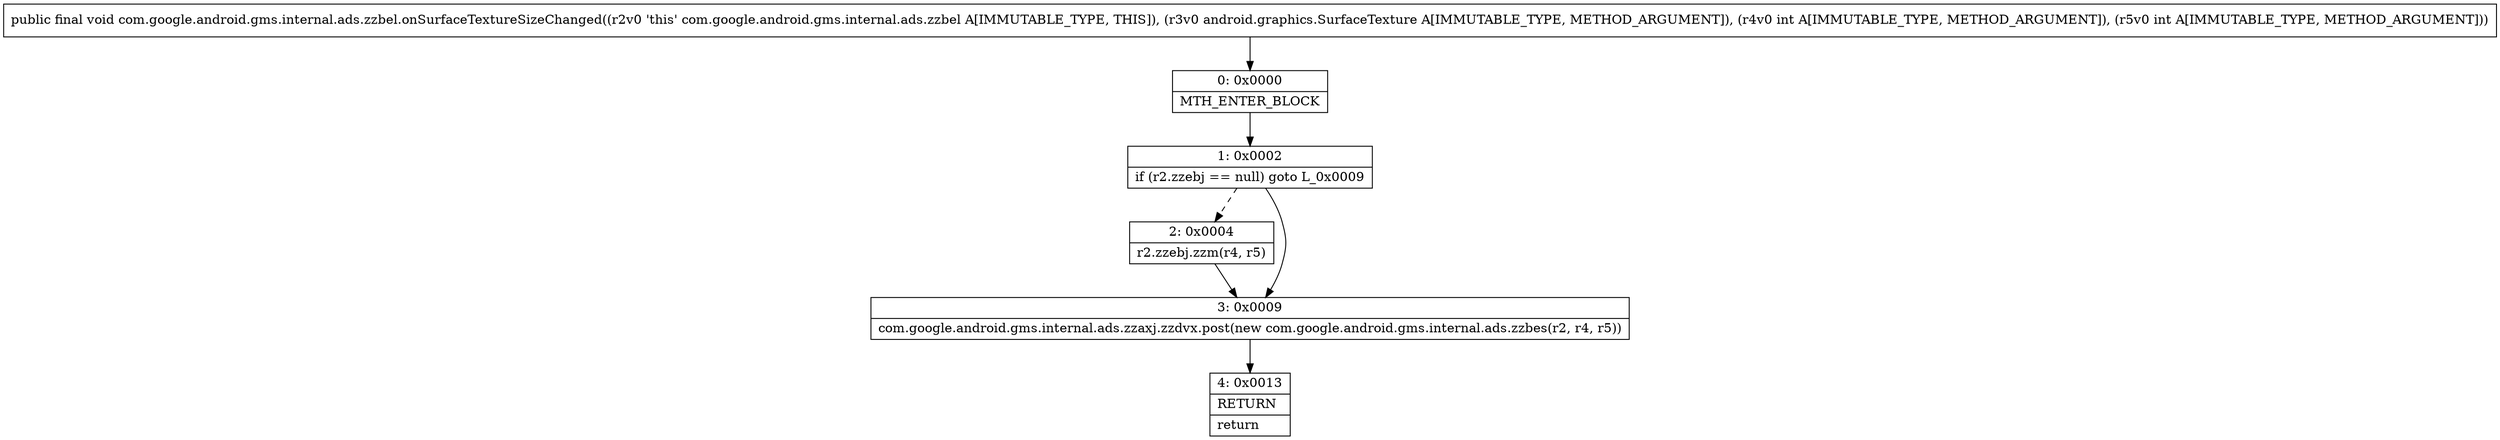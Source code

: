digraph "CFG forcom.google.android.gms.internal.ads.zzbel.onSurfaceTextureSizeChanged(Landroid\/graphics\/SurfaceTexture;II)V" {
Node_0 [shape=record,label="{0\:\ 0x0000|MTH_ENTER_BLOCK\l}"];
Node_1 [shape=record,label="{1\:\ 0x0002|if (r2.zzebj == null) goto L_0x0009\l}"];
Node_2 [shape=record,label="{2\:\ 0x0004|r2.zzebj.zzm(r4, r5)\l}"];
Node_3 [shape=record,label="{3\:\ 0x0009|com.google.android.gms.internal.ads.zzaxj.zzdvx.post(new com.google.android.gms.internal.ads.zzbes(r2, r4, r5))\l}"];
Node_4 [shape=record,label="{4\:\ 0x0013|RETURN\l|return\l}"];
MethodNode[shape=record,label="{public final void com.google.android.gms.internal.ads.zzbel.onSurfaceTextureSizeChanged((r2v0 'this' com.google.android.gms.internal.ads.zzbel A[IMMUTABLE_TYPE, THIS]), (r3v0 android.graphics.SurfaceTexture A[IMMUTABLE_TYPE, METHOD_ARGUMENT]), (r4v0 int A[IMMUTABLE_TYPE, METHOD_ARGUMENT]), (r5v0 int A[IMMUTABLE_TYPE, METHOD_ARGUMENT])) }"];
MethodNode -> Node_0;
Node_0 -> Node_1;
Node_1 -> Node_2[style=dashed];
Node_1 -> Node_3;
Node_2 -> Node_3;
Node_3 -> Node_4;
}

